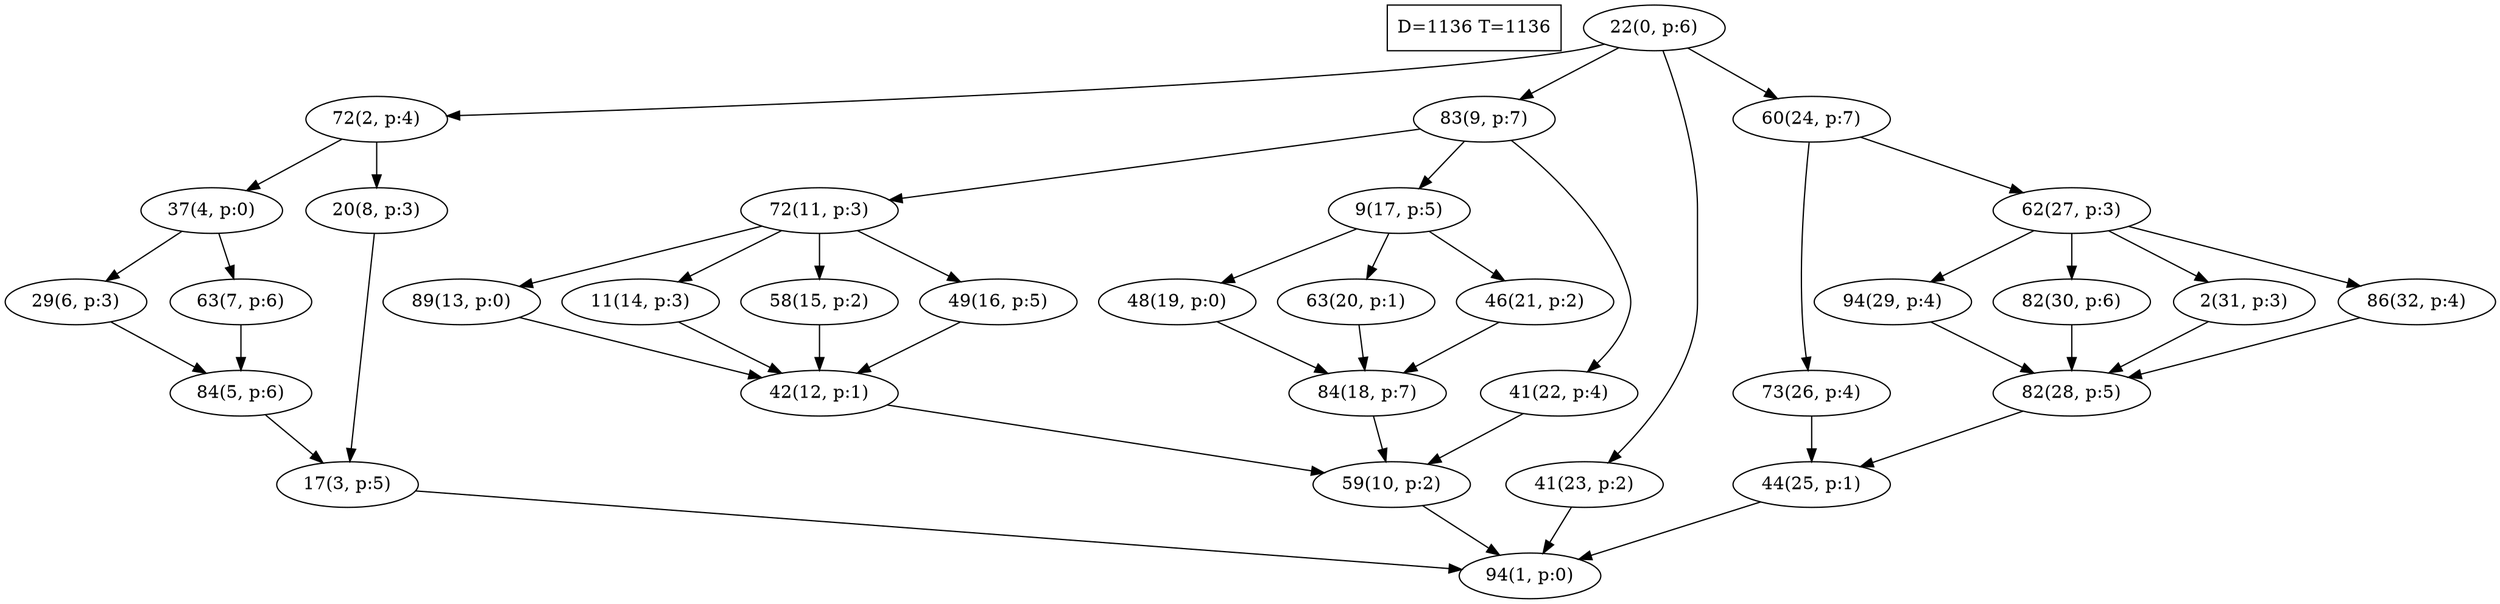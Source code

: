 digraph Task {
i [shape=box, label="D=1136 T=1136"]; 
0 [label="22(0, p:6)"];
1 [label="94(1, p:0)"];
2 [label="72(2, p:4)"];
3 [label="17(3, p:5)"];
4 [label="37(4, p:0)"];
5 [label="84(5, p:6)"];
6 [label="29(6, p:3)"];
7 [label="63(7, p:6)"];
8 [label="20(8, p:3)"];
9 [label="83(9, p:7)"];
10 [label="59(10, p:2)"];
11 [label="72(11, p:3)"];
12 [label="42(12, p:1)"];
13 [label="89(13, p:0)"];
14 [label="11(14, p:3)"];
15 [label="58(15, p:2)"];
16 [label="49(16, p:5)"];
17 [label="9(17, p:5)"];
18 [label="84(18, p:7)"];
19 [label="48(19, p:0)"];
20 [label="63(20, p:1)"];
21 [label="46(21, p:2)"];
22 [label="41(22, p:4)"];
23 [label="41(23, p:2)"];
24 [label="60(24, p:7)"];
25 [label="44(25, p:1)"];
26 [label="73(26, p:4)"];
27 [label="62(27, p:3)"];
28 [label="82(28, p:5)"];
29 [label="94(29, p:4)"];
30 [label="82(30, p:6)"];
31 [label="2(31, p:3)"];
32 [label="86(32, p:4)"];
0 -> 2;
0 -> 9;
0 -> 23;
0 -> 24;
2 -> 4;
2 -> 8;
3 -> 1;
4 -> 6;
4 -> 7;
5 -> 3;
6 -> 5;
7 -> 5;
8 -> 3;
9 -> 11;
9 -> 17;
9 -> 22;
10 -> 1;
11 -> 13;
11 -> 14;
11 -> 15;
11 -> 16;
12 -> 10;
13 -> 12;
14 -> 12;
15 -> 12;
16 -> 12;
17 -> 19;
17 -> 20;
17 -> 21;
18 -> 10;
19 -> 18;
20 -> 18;
21 -> 18;
22 -> 10;
23 -> 1;
24 -> 26;
24 -> 27;
25 -> 1;
26 -> 25;
27 -> 29;
27 -> 30;
27 -> 31;
27 -> 32;
28 -> 25;
29 -> 28;
30 -> 28;
31 -> 28;
32 -> 28;
}